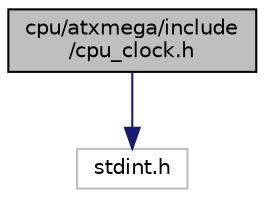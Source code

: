 digraph "cpu/atxmega/include/cpu_clock.h"
{
 // LATEX_PDF_SIZE
  edge [fontname="Helvetica",fontsize="10",labelfontname="Helvetica",labelfontsize="10"];
  node [fontname="Helvetica",fontsize="10",shape=record];
  Node1 [label="cpu/atxmega/include\l/cpu_clock.h",height=0.2,width=0.4,color="black", fillcolor="grey75", style="filled", fontcolor="black",tooltip="Common implementations and headers for ATxmega family based micro-controllers."];
  Node1 -> Node2 [color="midnightblue",fontsize="10",style="solid",fontname="Helvetica"];
  Node2 [label="stdint.h",height=0.2,width=0.4,color="grey75", fillcolor="white", style="filled",tooltip=" "];
}
